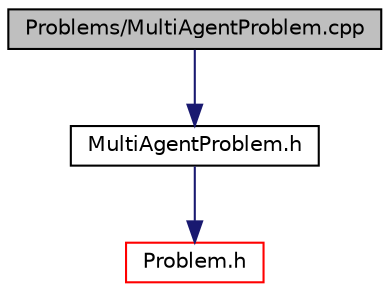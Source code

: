 digraph "Problems/MultiAgentProblem.cpp"
{
 // INTERACTIVE_SVG=YES
 // LATEX_PDF_SIZE
  edge [fontname="Helvetica",fontsize="10",labelfontname="Helvetica",labelfontsize="10"];
  node [fontname="Helvetica",fontsize="10",shape=record];
  Node1 [label="Problems/MultiAgentProblem.cpp",height=0.2,width=0.4,color="black", fillcolor="grey75", style="filled", fontcolor="black",tooltip=" "];
  Node1 -> Node2 [color="midnightblue",fontsize="10",style="solid",fontname="Helvetica"];
  Node2 [label="MultiAgentProblem.h",height=0.2,width=0.4,color="black", fillcolor="white", style="filled",URL="$MultiAgentProblem_8h.html",tooltip=" "];
  Node2 -> Node3 [color="midnightblue",fontsize="10",style="solid",fontname="Helvetica"];
  Node3 [label="Problem.h",height=0.2,width=0.4,color="red", fillcolor="white", style="filled",URL="$Problem_8h.html",tooltip=" "];
}
